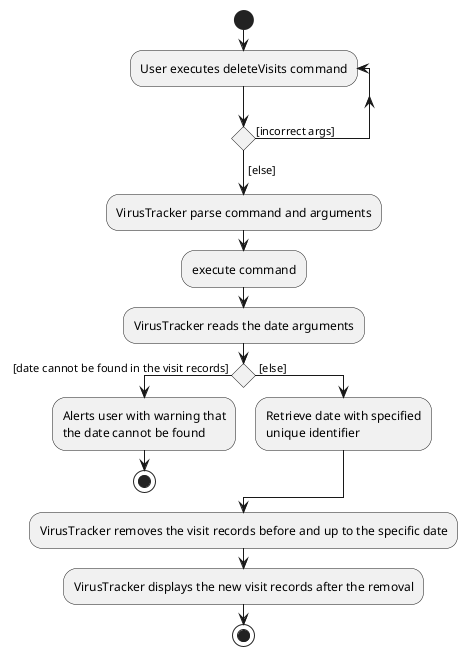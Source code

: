 @startuml
start

'Since the beta syntax does not support placing the condition outside the
'diamond we place it as the true branch instead.

repeat :User executes deleteVisits command;
repeat while () is ([incorrect args])
->[else];

:VirusTracker parse command and arguments;

:execute command;

:VirusTracker reads the date arguments;

if () then ( [date cannot be found in the visit records] )
        :Alerts user with warning that
        the date cannot be found;
        stop
    else ( [else] )
        :Retrieve date with specified
        unique identifier;
    endif

:VirusTracker removes the visit records before and up to the specific date;

:VirusTracker displays the new visit records after the removal;

stop

@enduml
